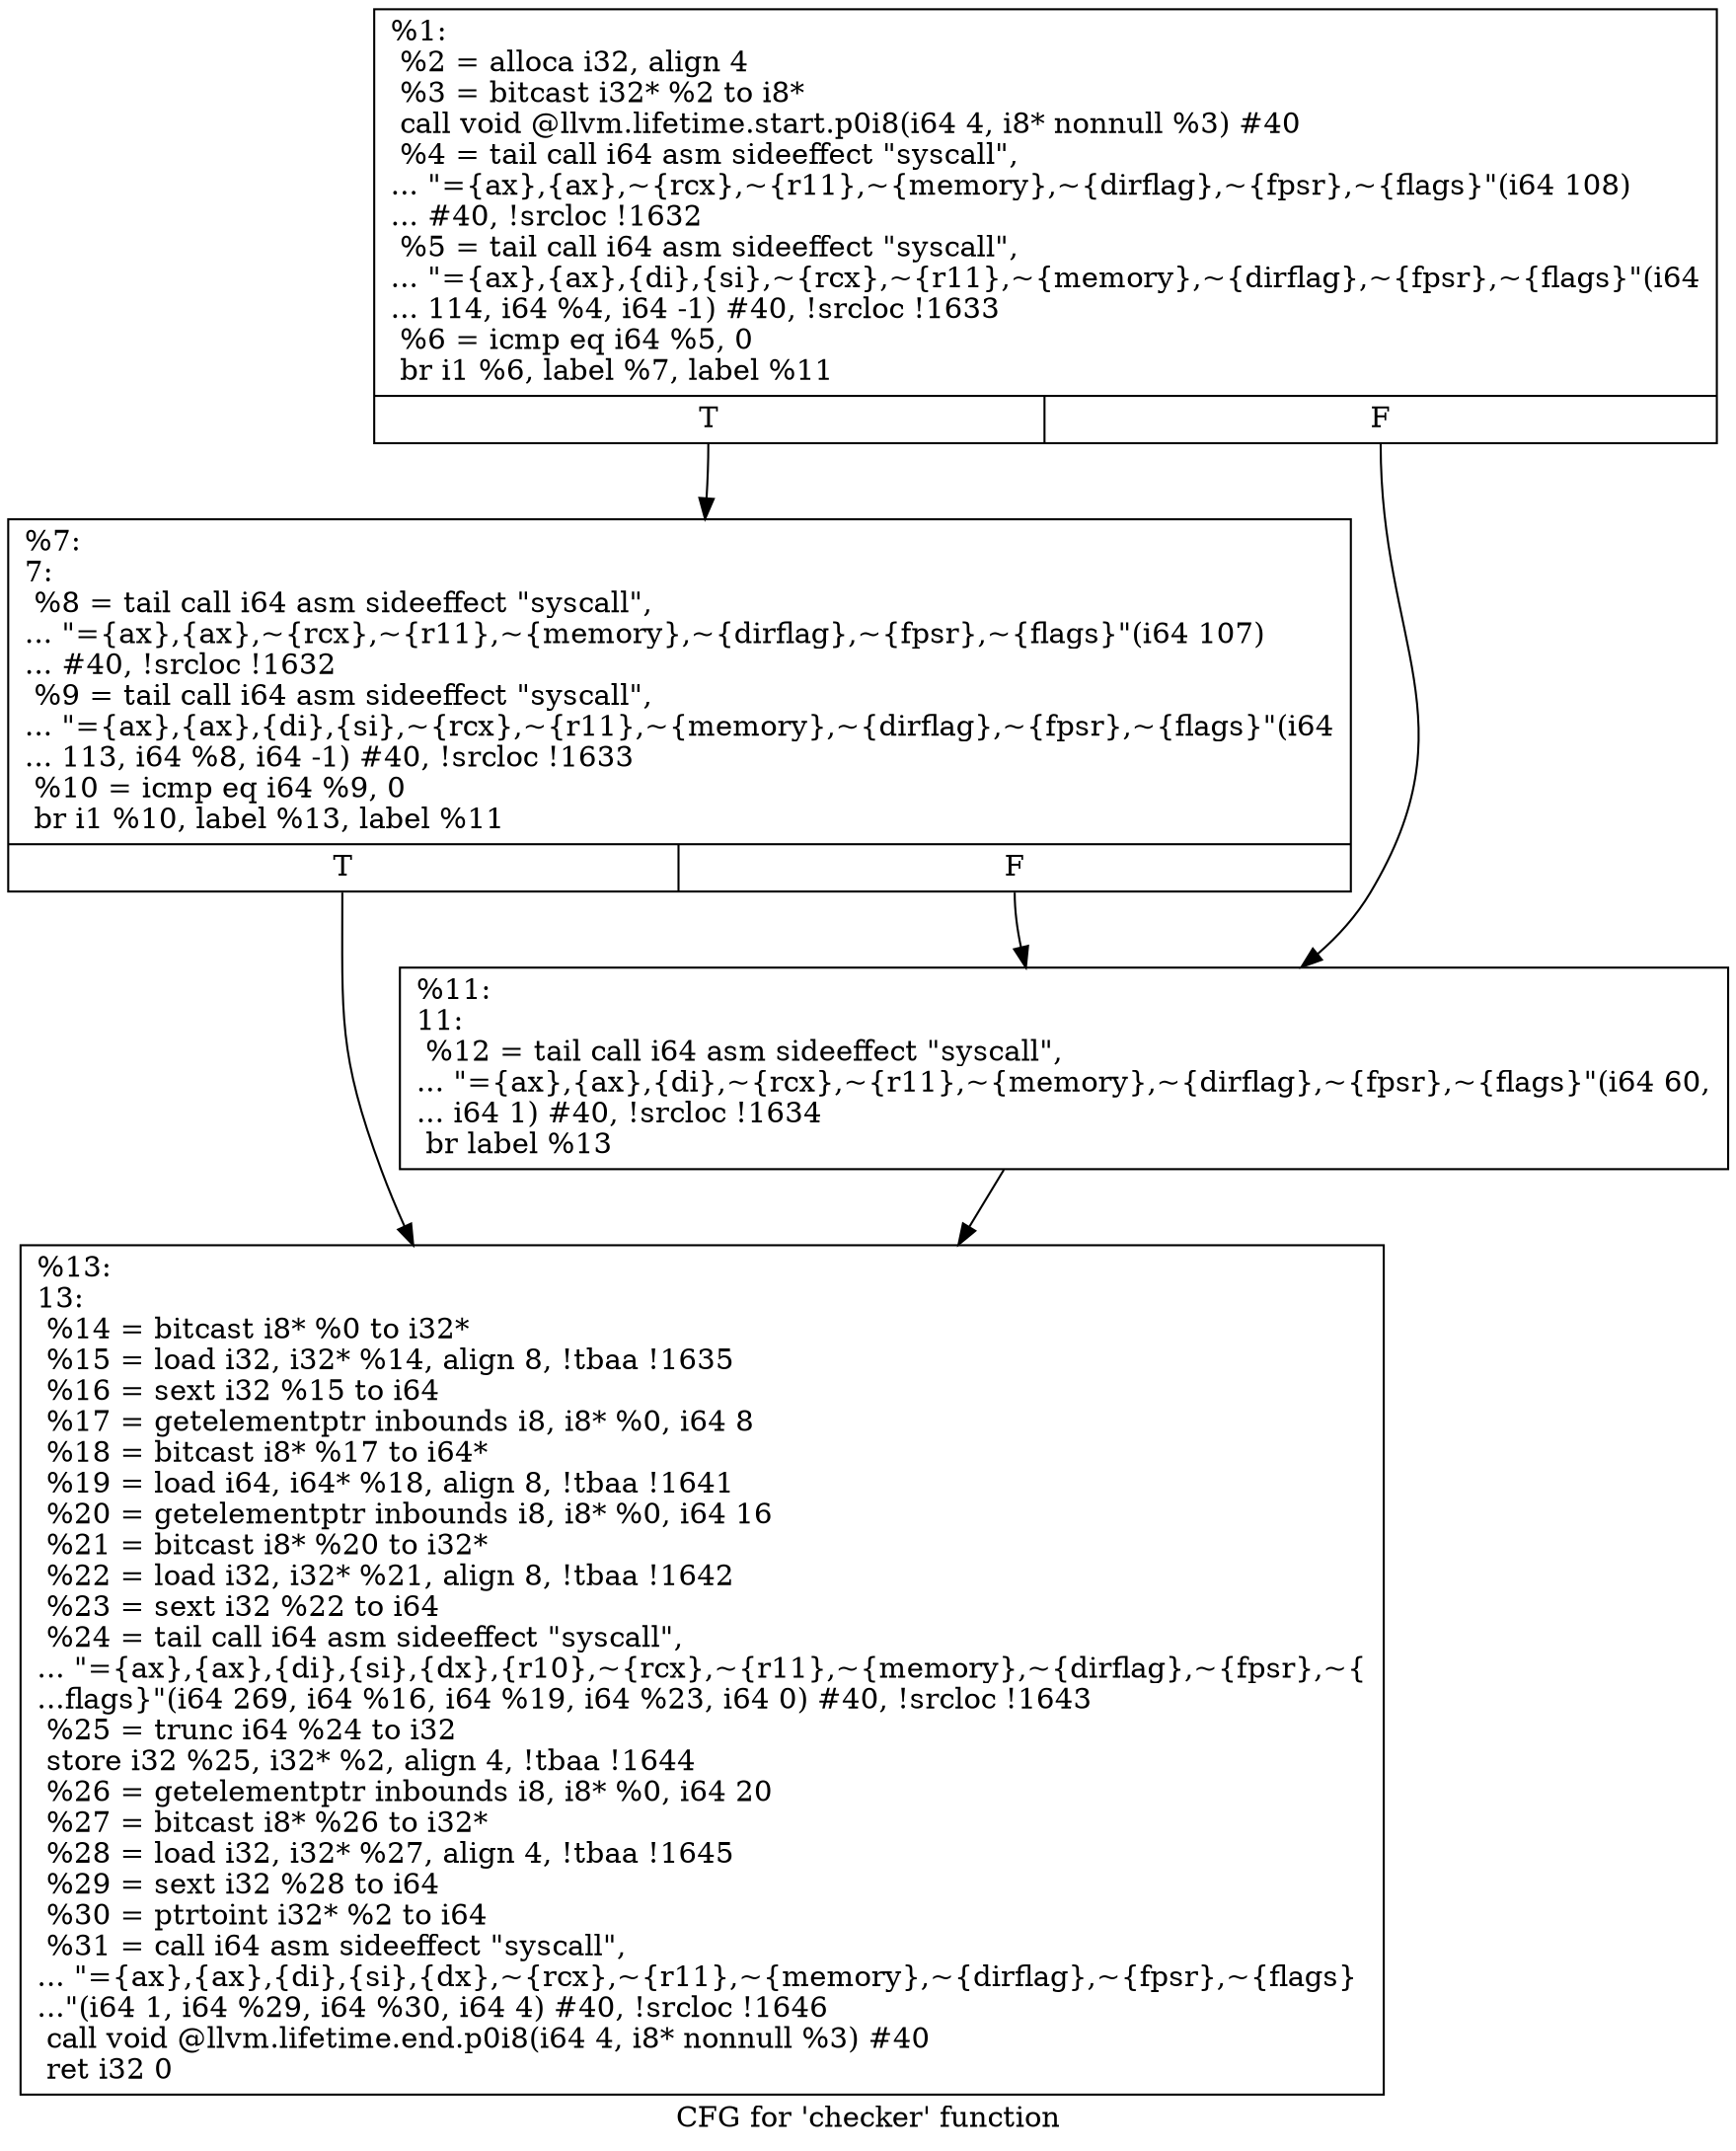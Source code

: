 digraph "CFG for 'checker' function" {
	label="CFG for 'checker' function";

	Node0x1d7cfc0 [shape=record,label="{%1:\l  %2 = alloca i32, align 4\l  %3 = bitcast i32* %2 to i8*\l  call void @llvm.lifetime.start.p0i8(i64 4, i8* nonnull %3) #40\l  %4 = tail call i64 asm sideeffect \"syscall\",\l... \"=\{ax\},\{ax\},~\{rcx\},~\{r11\},~\{memory\},~\{dirflag\},~\{fpsr\},~\{flags\}\"(i64 108)\l... #40, !srcloc !1632\l  %5 = tail call i64 asm sideeffect \"syscall\",\l... \"=\{ax\},\{ax\},\{di\},\{si\},~\{rcx\},~\{r11\},~\{memory\},~\{dirflag\},~\{fpsr\},~\{flags\}\"(i64\l... 114, i64 %4, i64 -1) #40, !srcloc !1633\l  %6 = icmp eq i64 %5, 0\l  br i1 %6, label %7, label %11\l|{<s0>T|<s1>F}}"];
	Node0x1d7cfc0:s0 -> Node0x1d7d040;
	Node0x1d7cfc0:s1 -> Node0x1d7d290;
	Node0x1d7d040 [shape=record,label="{%7:\l7:                                                \l  %8 = tail call i64 asm sideeffect \"syscall\",\l... \"=\{ax\},\{ax\},~\{rcx\},~\{r11\},~\{memory\},~\{dirflag\},~\{fpsr\},~\{flags\}\"(i64 107)\l... #40, !srcloc !1632\l  %9 = tail call i64 asm sideeffect \"syscall\",\l... \"=\{ax\},\{ax\},\{di\},\{si\},~\{rcx\},~\{r11\},~\{memory\},~\{dirflag\},~\{fpsr\},~\{flags\}\"(i64\l... 113, i64 %8, i64 -1) #40, !srcloc !1633\l  %10 = icmp eq i64 %9, 0\l  br i1 %10, label %13, label %11\l|{<s0>T|<s1>F}}"];
	Node0x1d7d040:s0 -> Node0x1d7d2e0;
	Node0x1d7d040:s1 -> Node0x1d7d290;
	Node0x1d7d290 [shape=record,label="{%11:\l11:                                               \l  %12 = tail call i64 asm sideeffect \"syscall\",\l... \"=\{ax\},\{ax\},\{di\},~\{rcx\},~\{r11\},~\{memory\},~\{dirflag\},~\{fpsr\},~\{flags\}\"(i64 60,\l... i64 1) #40, !srcloc !1634\l  br label %13\l}"];
	Node0x1d7d290 -> Node0x1d7d2e0;
	Node0x1d7d2e0 [shape=record,label="{%13:\l13:                                               \l  %14 = bitcast i8* %0 to i32*\l  %15 = load i32, i32* %14, align 8, !tbaa !1635\l  %16 = sext i32 %15 to i64\l  %17 = getelementptr inbounds i8, i8* %0, i64 8\l  %18 = bitcast i8* %17 to i64*\l  %19 = load i64, i64* %18, align 8, !tbaa !1641\l  %20 = getelementptr inbounds i8, i8* %0, i64 16\l  %21 = bitcast i8* %20 to i32*\l  %22 = load i32, i32* %21, align 8, !tbaa !1642\l  %23 = sext i32 %22 to i64\l  %24 = tail call i64 asm sideeffect \"syscall\",\l... \"=\{ax\},\{ax\},\{di\},\{si\},\{dx\},\{r10\},~\{rcx\},~\{r11\},~\{memory\},~\{dirflag\},~\{fpsr\},~\{\l...flags\}\"(i64 269, i64 %16, i64 %19, i64 %23, i64 0) #40, !srcloc !1643\l  %25 = trunc i64 %24 to i32\l  store i32 %25, i32* %2, align 4, !tbaa !1644\l  %26 = getelementptr inbounds i8, i8* %0, i64 20\l  %27 = bitcast i8* %26 to i32*\l  %28 = load i32, i32* %27, align 4, !tbaa !1645\l  %29 = sext i32 %28 to i64\l  %30 = ptrtoint i32* %2 to i64\l  %31 = call i64 asm sideeffect \"syscall\",\l... \"=\{ax\},\{ax\},\{di\},\{si\},\{dx\},~\{rcx\},~\{r11\},~\{memory\},~\{dirflag\},~\{fpsr\},~\{flags\}\l...\"(i64 1, i64 %29, i64 %30, i64 4) #40, !srcloc !1646\l  call void @llvm.lifetime.end.p0i8(i64 4, i8* nonnull %3) #40\l  ret i32 0\l}"];
}
